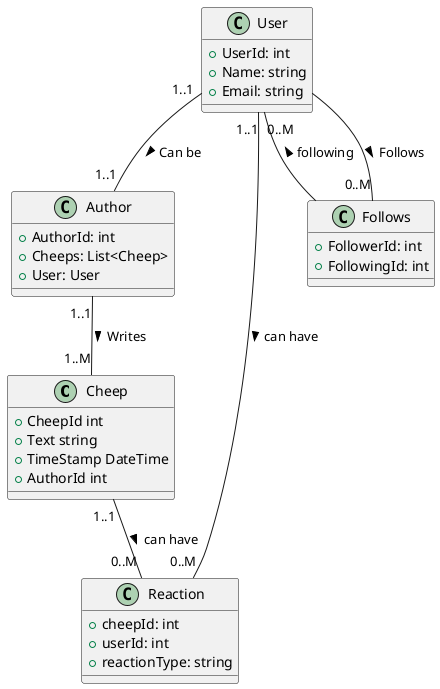 @startuml

class Cheep {
    +CheepId int
    +Text string
    +TimeStamp DateTime
    +AuthorId int
}

class User {
  +UserId: int
  +Name: string
  +Email: string
}

class Author {
  +AuthorId: int
  +Cheeps: List<Cheep>
  +User: User
}

class Reaction {
  +cheepId: int
  +userId: int
  +reactionType: string
}

class Follows {
  +FollowerId: int
  +FollowingId: int
}

User "1..1" -- "1..1" Author :  Can be >
Author "1..1" -- "1..M" Cheep : Writes >
User "1..1" -- "0..M" Reaction : can have >
Cheep "1..1" -- "0..M" Reaction : can have >
User "0..M" -- Follows : following <
User  -- "0..M" Follows : Follows >

@enduml
